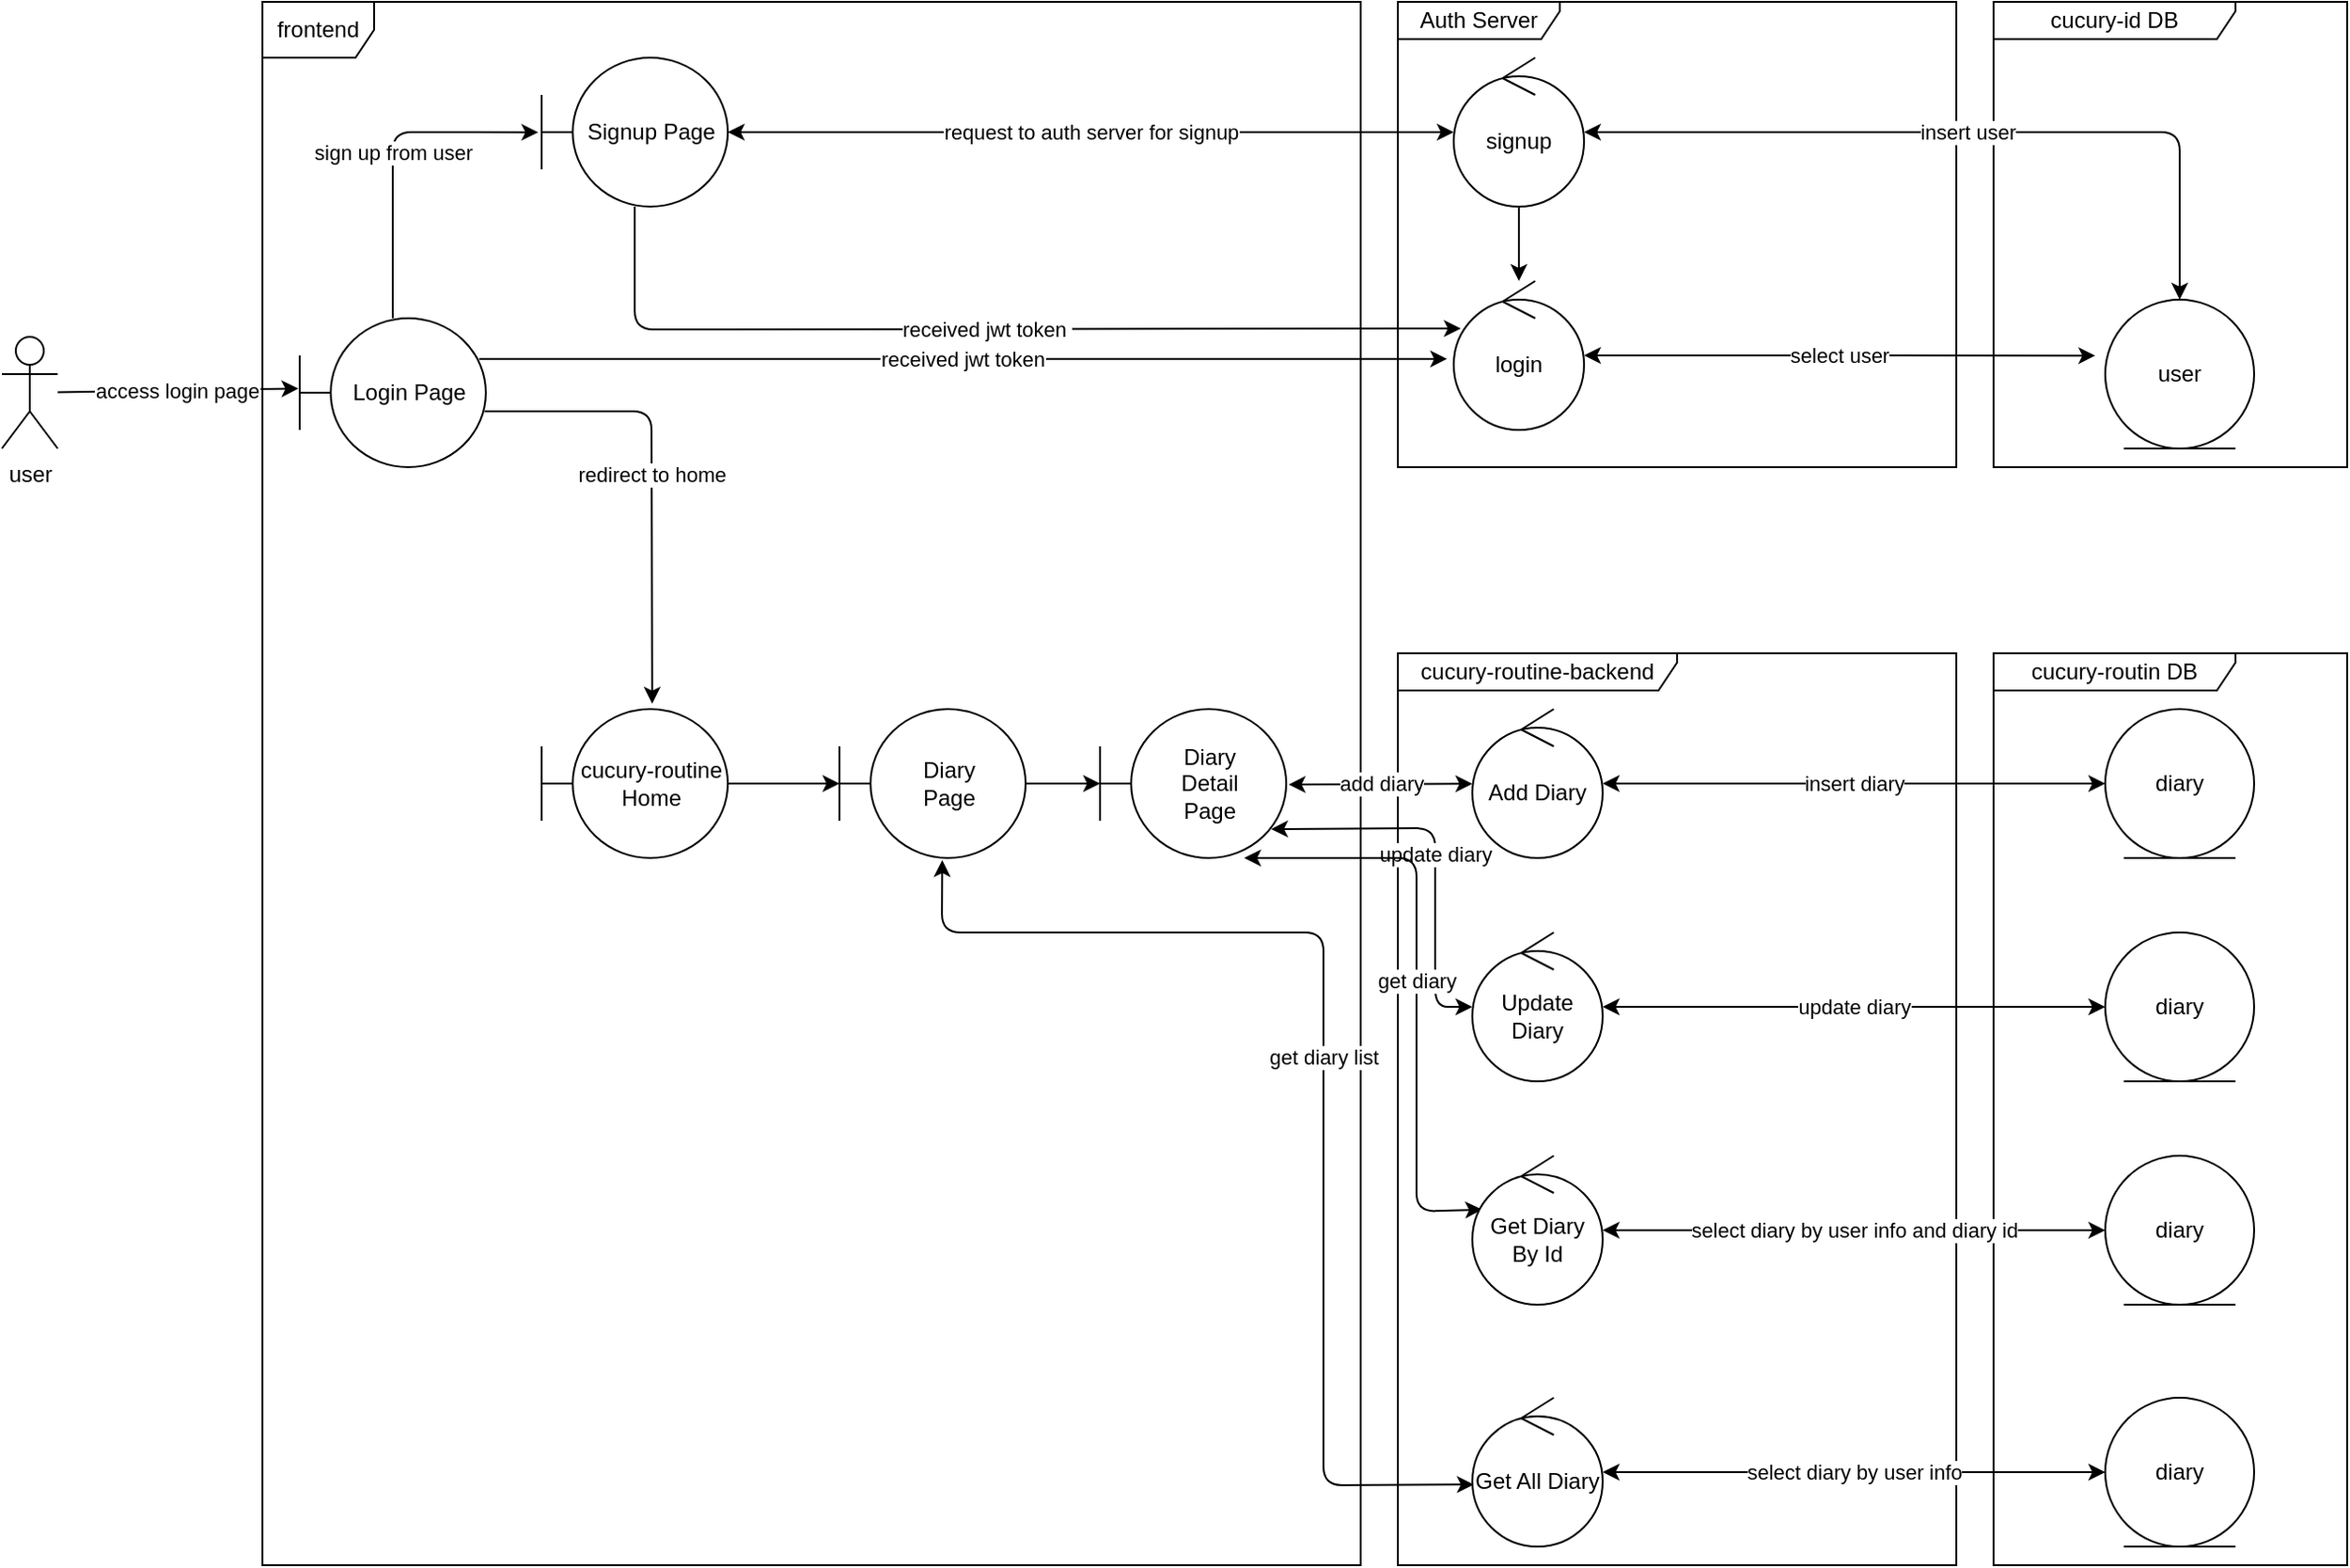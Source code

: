 <mxfile>
    <diagram id="K9PI0Q5CaQraI51D77xE" name="페이지-1">
        <mxGraphModel dx="1811" dy="2028" grid="1" gridSize="10" guides="1" tooltips="1" connect="1" arrows="1" fold="1" page="1" pageScale="1" pageWidth="827" pageHeight="1169" math="0" shadow="0">
            <root>
                <mxCell id="0"/>
                <mxCell id="1" parent="0"/>
                <mxCell id="9" value="cucury-routin DB" style="shape=umlFrame;whiteSpace=wrap;html=1;width=130;height=20;" parent="1" vertex="1">
                    <mxGeometry x="1110" y="210" width="190" height="490" as="geometry"/>
                </mxCell>
                <mxCell id="8" value="cucury-routine-backend" style="shape=umlFrame;whiteSpace=wrap;html=1;width=150;height=20;" parent="1" vertex="1">
                    <mxGeometry x="790" y="210" width="300" height="490" as="geometry"/>
                </mxCell>
                <mxCell id="6" value="frontend" style="shape=umlFrame;whiteSpace=wrap;html=1;" parent="1" vertex="1">
                    <mxGeometry x="180" y="-140" width="590" height="840" as="geometry"/>
                </mxCell>
                <mxCell id="5" value="add diary" style="edgeStyle=none;html=1;startArrow=classic;startFill=1;exitX=1.013;exitY=0.507;exitDx=0;exitDy=0;exitPerimeter=0;" parent="1" source="36" target="7" edge="1">
                    <mxGeometry relative="1" as="geometry">
                        <mxPoint x="380" y="280" as="targetPoint"/>
                    </mxGeometry>
                </mxCell>
                <mxCell id="37" value="" style="edgeStyle=none;html=1;" edge="1" parent="1" source="2" target="36">
                    <mxGeometry relative="1" as="geometry"/>
                </mxCell>
                <mxCell id="2" value="Diary&lt;br&gt;Page" style="shape=umlBoundary;whiteSpace=wrap;html=1;" parent="1" vertex="1">
                    <mxGeometry x="490" y="240" width="100" height="80" as="geometry"/>
                </mxCell>
                <mxCell id="34" value="access login page" style="edgeStyle=none;html=1;startArrow=none;startFill=0;entryX=-0.007;entryY=0.472;entryDx=0;entryDy=0;entryPerimeter=0;" parent="1" source="3" target="14" edge="1">
                    <mxGeometry relative="1" as="geometry">
                        <mxPoint x="180" y="87" as="targetPoint"/>
                        <Array as="points"/>
                    </mxGeometry>
                </mxCell>
                <mxCell id="3" value="user" style="shape=umlActor;verticalLabelPosition=bottom;verticalAlign=top;html=1;" parent="1" vertex="1">
                    <mxGeometry x="40" y="40" width="30" height="60" as="geometry"/>
                </mxCell>
                <mxCell id="11" value="insert diary" style="edgeStyle=none;html=1;startArrow=classic;startFill=1;" parent="1" source="7" target="12" edge="1">
                    <mxGeometry relative="1" as="geometry">
                        <mxPoint x="980" y="280" as="targetPoint"/>
                    </mxGeometry>
                </mxCell>
                <mxCell id="7" value="Add Diary" style="ellipse;shape=umlControl;whiteSpace=wrap;html=1;" parent="1" vertex="1">
                    <mxGeometry x="830" y="240" width="70" height="80" as="geometry"/>
                </mxCell>
                <mxCell id="12" value="diary" style="ellipse;shape=umlEntity;whiteSpace=wrap;html=1;" parent="1" vertex="1">
                    <mxGeometry x="1170" y="240" width="80" height="80" as="geometry"/>
                </mxCell>
                <mxCell id="13" value="Auth Server" style="shape=umlFrame;whiteSpace=wrap;html=1;width=87;height=20;" parent="1" vertex="1">
                    <mxGeometry x="790" y="-140" width="300" height="250" as="geometry"/>
                </mxCell>
                <mxCell id="18" value="sign up from user" style="edgeStyle=none;html=1;startArrow=none;startFill=0;entryX=-0.018;entryY=0.501;entryDx=0;entryDy=0;entryPerimeter=0;" parent="1" source="14" target="15" edge="1">
                    <mxGeometry relative="1" as="geometry">
                        <mxPoint x="250" y="180" as="targetPoint"/>
                        <Array as="points">
                            <mxPoint x="250" y="-70"/>
                        </Array>
                    </mxGeometry>
                </mxCell>
                <mxCell id="23" value="received jwt token" style="edgeStyle=none;html=1;startArrow=none;startFill=0;entryX=-0.051;entryY=0.523;entryDx=0;entryDy=0;entryPerimeter=0;exitX=0.964;exitY=0.273;exitDx=0;exitDy=0;exitPerimeter=0;" parent="1" source="14" target="19" edge="1">
                    <mxGeometry relative="1" as="geometry">
                        <mxPoint x="300" y="56" as="sourcePoint"/>
                        <mxPoint x="380" y="60" as="targetPoint"/>
                    </mxGeometry>
                </mxCell>
                <mxCell id="14" value="Login Page" style="shape=umlBoundary;whiteSpace=wrap;html=1;" parent="1" vertex="1">
                    <mxGeometry x="200" y="30" width="100" height="80" as="geometry"/>
                </mxCell>
                <mxCell id="29" value="request to auth server for signup" style="edgeStyle=none;html=1;startArrow=classic;startFill=1;" parent="1" source="15" target="26" edge="1">
                    <mxGeometry relative="1" as="geometry"/>
                </mxCell>
                <mxCell id="58" value="received jwt token&amp;nbsp;" style="edgeStyle=none;html=1;startArrow=none;startFill=0;entryX=0.054;entryY=0.319;entryDx=0;entryDy=0;entryPerimeter=0;" edge="1" parent="1" source="15" target="19">
                    <mxGeometry relative="1" as="geometry">
                        <mxPoint x="380" y="50" as="targetPoint"/>
                        <Array as="points">
                            <mxPoint x="380" y="36"/>
                        </Array>
                    </mxGeometry>
                </mxCell>
                <mxCell id="15" value="Signup Page" style="shape=umlBoundary;whiteSpace=wrap;html=1;" parent="1" vertex="1">
                    <mxGeometry x="330" y="-110" width="100" height="80" as="geometry"/>
                </mxCell>
                <mxCell id="33" value="" style="edgeStyle=none;html=1;startArrow=none;startFill=0;" parent="1" source="16" target="2" edge="1">
                    <mxGeometry relative="1" as="geometry"/>
                </mxCell>
                <mxCell id="16" value="cucury-routine&lt;br&gt;Home" style="shape=umlBoundary;whiteSpace=wrap;html=1;" parent="1" vertex="1">
                    <mxGeometry x="330" y="240" width="100" height="80" as="geometry"/>
                </mxCell>
                <mxCell id="25" value="select user" style="edgeStyle=none;html=1;startArrow=classic;startFill=1;entryX=-0.067;entryY=0.376;entryDx=0;entryDy=0;entryPerimeter=0;" parent="1" source="19" target="21" edge="1">
                    <mxGeometry relative="1" as="geometry">
                        <mxPoint x="970.0" y="40" as="targetPoint"/>
                    </mxGeometry>
                </mxCell>
                <mxCell id="32" value="redirect to home" style="edgeStyle=none;html=1;startArrow=none;startFill=0;entryX=0.594;entryY=-0.036;entryDx=0;entryDy=0;entryPerimeter=0;exitX=0.993;exitY=0.625;exitDx=0;exitDy=0;exitPerimeter=0;" parent="1" target="16" edge="1" source="14">
                    <mxGeometry relative="1" as="geometry">
                        <mxPoint x="680" y="80" as="sourcePoint"/>
                        <mxPoint x="715" y="170" as="targetPoint"/>
                        <Array as="points">
                            <mxPoint x="389" y="80"/>
                        </Array>
                    </mxGeometry>
                </mxCell>
                <mxCell id="19" value="login" style="ellipse;shape=umlControl;whiteSpace=wrap;html=1;" parent="1" vertex="1">
                    <mxGeometry x="820" y="10" width="70" height="80" as="geometry"/>
                </mxCell>
                <mxCell id="20" value="cucury-id DB" style="shape=umlFrame;whiteSpace=wrap;html=1;width=130;height=20;" parent="1" vertex="1">
                    <mxGeometry x="1110" y="-140" width="190" height="250" as="geometry"/>
                </mxCell>
                <mxCell id="21" value="user" style="ellipse;shape=umlEntity;whiteSpace=wrap;html=1;" parent="1" vertex="1">
                    <mxGeometry x="1170" y="20" width="80" height="80" as="geometry"/>
                </mxCell>
                <mxCell id="28" value="insert user" style="edgeStyle=none;html=1;startArrow=classic;startFill=1;entryX=0.5;entryY=0;entryDx=0;entryDy=0;" parent="1" source="26" target="21" edge="1">
                    <mxGeometry x="0.003" relative="1" as="geometry">
                        <mxPoint x="970.0" y="150" as="targetPoint"/>
                        <Array as="points">
                            <mxPoint x="920" y="-70"/>
                            <mxPoint x="1210" y="-70"/>
                        </Array>
                        <mxPoint as="offset"/>
                    </mxGeometry>
                </mxCell>
                <mxCell id="30" value="" style="edgeStyle=none;html=1;startArrow=none;startFill=0;" parent="1" source="26" target="19" edge="1">
                    <mxGeometry relative="1" as="geometry"/>
                </mxCell>
                <mxCell id="26" value="signup" style="ellipse;shape=umlControl;whiteSpace=wrap;html=1;" parent="1" vertex="1">
                    <mxGeometry x="820" y="-110" width="70" height="80" as="geometry"/>
                </mxCell>
                <mxCell id="51" value="update diary" style="edgeStyle=none;html=1;startArrow=classic;startFill=1;exitX=0.919;exitY=0.806;exitDx=0;exitDy=0;exitPerimeter=0;" edge="1" parent="1" source="36" target="40">
                    <mxGeometry relative="1" as="geometry">
                        <mxPoint x="680" y="400" as="targetPoint"/>
                        <Array as="points">
                            <mxPoint x="810" y="304"/>
                            <mxPoint x="810" y="400"/>
                        </Array>
                    </mxGeometry>
                </mxCell>
                <mxCell id="54" value="get diary" style="edgeStyle=none;html=1;startArrow=classic;startFill=1;entryX=0.075;entryY=0.361;entryDx=0;entryDy=0;entryPerimeter=0;exitX=0.774;exitY=1;exitDx=0;exitDy=0;exitPerimeter=0;" edge="1" parent="1" source="36" target="43">
                    <mxGeometry relative="1" as="geometry">
                        <mxPoint x="680" y="400" as="targetPoint"/>
                        <Array as="points">
                            <mxPoint x="800" y="320"/>
                            <mxPoint x="800" y="510"/>
                        </Array>
                    </mxGeometry>
                </mxCell>
                <mxCell id="56" value="get diary list" style="edgeStyle=none;html=1;startArrow=classic;startFill=1;exitX=0.552;exitY=1.014;exitDx=0;exitDy=0;exitPerimeter=0;entryX=0.011;entryY=0.583;entryDx=0;entryDy=0;entryPerimeter=0;" edge="1" parent="1" source="2" target="46">
                    <mxGeometry relative="1" as="geometry">
                        <mxPoint x="680" y="400" as="targetPoint"/>
                        <Array as="points">
                            <mxPoint x="545" y="360"/>
                            <mxPoint x="750" y="360"/>
                            <mxPoint x="750" y="657"/>
                        </Array>
                    </mxGeometry>
                </mxCell>
                <mxCell id="36" value="Diary&lt;br&gt;Detail&lt;br&gt;Page" style="shape=umlBoundary;whiteSpace=wrap;html=1;" vertex="1" parent="1">
                    <mxGeometry x="630" y="240" width="100" height="80" as="geometry"/>
                </mxCell>
                <mxCell id="39" value="update diary" style="edgeStyle=none;html=1;startArrow=classic;startFill=1;" edge="1" source="40" target="41" parent="1">
                    <mxGeometry relative="1" as="geometry">
                        <mxPoint x="980" y="400" as="targetPoint"/>
                    </mxGeometry>
                </mxCell>
                <mxCell id="40" value="Update&lt;br&gt;Diary" style="ellipse;shape=umlControl;whiteSpace=wrap;html=1;" vertex="1" parent="1">
                    <mxGeometry x="830" y="360" width="70" height="80" as="geometry"/>
                </mxCell>
                <mxCell id="41" value="diary" style="ellipse;shape=umlEntity;whiteSpace=wrap;html=1;" vertex="1" parent="1">
                    <mxGeometry x="1170" y="360" width="80" height="80" as="geometry"/>
                </mxCell>
                <mxCell id="42" value="select diary by user info and diary id" style="edgeStyle=none;html=1;startArrow=classic;startFill=1;" edge="1" source="43" target="44" parent="1">
                    <mxGeometry relative="1" as="geometry">
                        <mxPoint x="980" y="520" as="targetPoint"/>
                    </mxGeometry>
                </mxCell>
                <mxCell id="43" value="Get Diary&lt;br&gt;By Id" style="ellipse;shape=umlControl;whiteSpace=wrap;html=1;" vertex="1" parent="1">
                    <mxGeometry x="830" y="480" width="70" height="80" as="geometry"/>
                </mxCell>
                <mxCell id="44" value="diary" style="ellipse;shape=umlEntity;whiteSpace=wrap;html=1;" vertex="1" parent="1">
                    <mxGeometry x="1170" y="480" width="80" height="80" as="geometry"/>
                </mxCell>
                <mxCell id="45" value="select diary by user info" style="edgeStyle=none;html=1;startArrow=classic;startFill=1;" edge="1" source="46" target="47" parent="1">
                    <mxGeometry relative="1" as="geometry">
                        <mxPoint x="980" y="650" as="targetPoint"/>
                    </mxGeometry>
                </mxCell>
                <mxCell id="46" value="Get All Diary" style="ellipse;shape=umlControl;whiteSpace=wrap;html=1;" vertex="1" parent="1">
                    <mxGeometry x="830" y="610" width="70" height="80" as="geometry"/>
                </mxCell>
                <mxCell id="47" value="diary" style="ellipse;shape=umlEntity;whiteSpace=wrap;html=1;" vertex="1" parent="1">
                    <mxGeometry x="1170" y="610" width="80" height="80" as="geometry"/>
                </mxCell>
            </root>
        </mxGraphModel>
    </diagram>
</mxfile>
